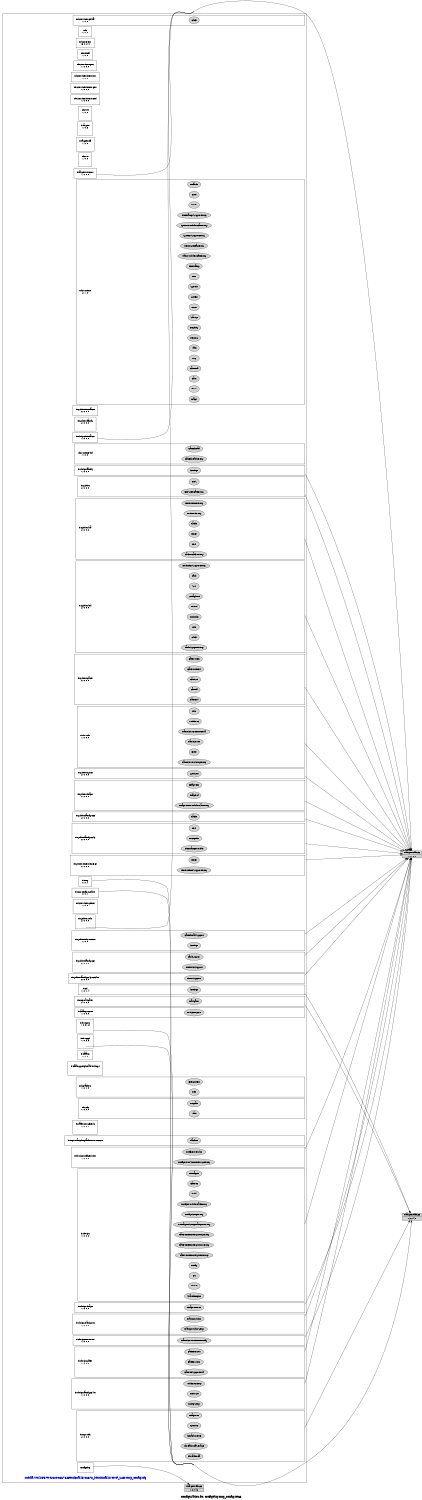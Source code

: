 digraph configuration {
    size="7.5,10";
    rankdir=LR;
    ranksep=".50 equally";
    concentrate=true;
    compound=true;
    label="\nConfiguration for configPkg/omp_config.xe66"
  node [font=Helvetica, fontsize=14, fontcolor=black];  subgraph cluster0 {label=""; __cfg [label="/media/work/F5/TMS320C6678-Benchmarks/c6678_benchmarks/OMP_SAD/omp_config.cfg", color=white, fontcolor=blue];
    node [font=Helvetica, fontsize=10];    subgraph cluster1 {
        label="";
        xdc_services_global__top [shape=box,label="xdc.services.global\n1, 0, 0", color=white];
        xdc_services_global__bot [shape=point,label="", style=invis];
        xdc_services_global_Clock [style=filled,fillcolor=lightgray, label="Clock"];
        xdc_services_global__top -> xdc_services_global_Clock[style=invis];
        xdc_services_global_Clock -> xdc_services_global__bot[style=invis];
    }
    subgraph cluster2 {
        label="";
        xdc__top [shape=box,label="xdc\n1, 1, 1", color=white];
    }
    subgraph cluster3 {
        label="";
        xdc_corevers__top [shape=box,label="xdc.corevers\n16, 0, 2, 0", color=white];
    }
    subgraph cluster4 {
        label="";
        xdc_shelf__top [shape=box,label="xdc.shelf\n1, 0, 0", color=white];
    }
    subgraph cluster5 {
        label="";
        xdc_services_spec__top [shape=box,label="xdc.services.spec\n1, 0, 0, 0", color=white];
    }
    subgraph cluster6 {
        label="";
        xdc_services_intern_xsr__top [shape=box,label="xdc.services.intern.xsr\n1, 0, 0", color=white];
    }
    subgraph cluster7 {
        label="";
        xdc_services_intern_gen__top [shape=box,label="xdc.services.intern.gen\n1, 0, 0, 0", color=white];
    }
    subgraph cluster8 {
        label="";
        xdc_services_intern_cmd__top [shape=box,label="xdc.services.intern.cmd\n1, 0, 0, 0", color=white];
    }
    subgraph cluster9 {
        label="";
        xdc_bld__top [shape=box,label="xdc.bld\n1, 0, 2", color=white];
        xdc_bld__bot [shape=point,label="", style=invis];
    }
    subgraph cluster10 {
        label="";
        ti_targets__top [shape=box,label="ti.targets\n1, 0, 3", color=white];
        ti_targets__bot [shape=point,label="", style=invis];
    }
    subgraph cluster11 {
        label="";
        ti_targets_elf__top [shape=box,label="ti.targets.elf\n1, 0, 0", color=white];
        ti_targets_elf__bot [shape=point,label="", style=invis];
    }
    subgraph cluster12 {
        label="";
        xdc_rov__top [shape=box,label="xdc.rov\n1, 0, 0", color=white];
        xdc_rov__bot [shape=point,label="", style=invis];
    }
    subgraph cluster13 {
        label="";
        xdc_runtime__top [shape=box,label="xdc.runtime\n2, 1, 0", color=white];
        xdc_runtime__bot [shape=point,label="", style=invis];
        xdc_runtime_Assert [style=filled,fillcolor=lightgray, label="Assert"];
        xdc_runtime__top -> xdc_runtime_Assert[style=invis];
        xdc_runtime_Assert -> xdc_runtime__bot[style=invis];
        xdc_runtime_Core [style=filled,fillcolor=lightgray, label="Core"];
        xdc_runtime__top -> xdc_runtime_Core[style=invis];
        xdc_runtime_Core -> xdc_runtime__bot[style=invis];
        xdc_runtime_Defaults [style=filled,fillcolor=lightgray, label="Defaults"];
        xdc_runtime__top -> xdc_runtime_Defaults[style=invis];
        xdc_runtime_Defaults -> xdc_runtime__bot[style=invis];
        xdc_runtime_Diags [style=filled,fillcolor=lightgray, label="Diags"];
        xdc_runtime__top -> xdc_runtime_Diags[style=invis];
        xdc_runtime_Diags -> xdc_runtime__bot[style=invis];
        xdc_runtime_Error [style=filled,fillcolor=lightgray, label="Error"];
        xdc_runtime__top -> xdc_runtime_Error[style=invis];
        xdc_runtime_Error -> xdc_runtime__bot[style=invis];
        xdc_runtime_Gate [style=filled,fillcolor=lightgray, label="Gate"];
        xdc_runtime__top -> xdc_runtime_Gate[style=invis];
        xdc_runtime_Gate -> xdc_runtime__bot[style=invis];
        xdc_runtime_GateNull [style=filled,fillcolor=lightgray, label="GateNull"];
        xdc_runtime__top -> xdc_runtime_GateNull[style=invis];
        xdc_runtime_GateNull -> xdc_runtime__bot[style=invis];
        xdc_runtime_Log [style=filled,fillcolor=lightgray, label="Log"];
        xdc_runtime__top -> xdc_runtime_Log[style=invis];
        xdc_runtime_Log -> xdc_runtime__bot[style=invis];
        xdc_runtime_Main [style=filled,fillcolor=lightgray, label="Main"];
        xdc_runtime__top -> xdc_runtime_Main[style=invis];
        xdc_runtime_Main -> xdc_runtime__bot[style=invis];
        xdc_runtime_Memory [style=filled,fillcolor=lightgray, label="Memory"];
        xdc_runtime__top -> xdc_runtime_Memory[style=invis];
        xdc_runtime_Memory -> xdc_runtime__bot[style=invis];
        xdc_runtime_Registry [style=filled,fillcolor=lightgray, label="Registry"];
        xdc_runtime__top -> xdc_runtime_Registry[style=invis];
        xdc_runtime_Registry -> xdc_runtime__bot[style=invis];
        xdc_runtime_Startup [style=filled,fillcolor=lightgray, label="Startup"];
        xdc_runtime__top -> xdc_runtime_Startup[style=invis];
        xdc_runtime_Startup -> xdc_runtime__bot[style=invis];
        xdc_runtime_Reset [style=filled,fillcolor=lightgray, label="Reset"];
        xdc_runtime__top -> xdc_runtime_Reset[style=invis];
        xdc_runtime_Reset -> xdc_runtime__bot[style=invis];
        xdc_runtime_System [style=filled,fillcolor=lightgray, label="System"];
        xdc_runtime__top -> xdc_runtime_System[style=invis];
        xdc_runtime_System -> xdc_runtime__bot[style=invis];
        xdc_runtime_SysMin [style=filled,fillcolor=lightgray, label="SysMin"];
        xdc_runtime__top -> xdc_runtime_SysMin[style=invis];
        xdc_runtime_SysMin -> xdc_runtime__bot[style=invis];
        xdc_runtime_Text [style=filled,fillcolor=lightgray, label="Text"];
        xdc_runtime__top -> xdc_runtime_Text[style=invis];
        xdc_runtime_Text -> xdc_runtime__bot[style=invis];
        xdc_runtime_Timestamp [style=filled,fillcolor=lightgray, label="Timestamp"];
        xdc_runtime__top -> xdc_runtime_Timestamp[style=invis];
        xdc_runtime_Timestamp -> xdc_runtime__bot[style=invis];
        xdc_runtime_Main_Module_GateProxy [style=filled,fillcolor=lightgray, label="Main_Module_GateProxy"];
        xdc_runtime__top -> xdc_runtime_Main_Module_GateProxy[style=invis];
        xdc_runtime_Main_Module_GateProxy -> xdc_runtime__bot[style=invis];
        xdc_runtime_Memory_HeapProxy [style=filled,fillcolor=lightgray, label="Memory_HeapProxy"];
        xdc_runtime__top -> xdc_runtime_Memory_HeapProxy[style=invis];
        xdc_runtime_Memory_HeapProxy -> xdc_runtime__bot[style=invis];
        xdc_runtime_System_SupportProxy [style=filled,fillcolor=lightgray, label="System_SupportProxy"];
        xdc_runtime__top -> xdc_runtime_System_SupportProxy[style=invis];
        xdc_runtime_System_SupportProxy -> xdc_runtime__bot[style=invis];
        xdc_runtime_System_Module_GateProxy [style=filled,fillcolor=lightgray, label="System_Module_GateProxy"];
        xdc_runtime__top -> xdc_runtime_System_Module_GateProxy[style=invis];
        xdc_runtime_System_Module_GateProxy -> xdc_runtime__bot[style=invis];
        xdc_runtime_Timestamp_SupportProxy [style=filled,fillcolor=lightgray, label="Timestamp_SupportProxy"];
        xdc_runtime__top -> xdc_runtime_Timestamp_SupportProxy[style=invis];
        xdc_runtime_Timestamp_SupportProxy -> xdc_runtime__bot[style=invis];
    }
    subgraph cluster14 {
        label="";
        ti_targets_rts6000__top [shape=box,label="ti.targets.rts6000\n1, 0, 0, 0", color=white];
    }
    subgraph cluster15 {
        label="";
        ti_sysbios_interfaces__top [shape=box,label="ti.sysbios.interfaces\n2, 0, 0, 0", color=white];
    }
    subgraph cluster16 {
        label="";
        ti_sysbios_family__top [shape=box,label="ti.sysbios.family\n2, 0, 0, 0", color=white];
        ti_sysbios_family__bot [shape=point,label="", style=invis];
    }
    subgraph cluster17 {
        label="";
        xdc_runtime_knl__top [shape=box,label="xdc.runtime.knl\n1, 0, 0", color=white];
        xdc_runtime_knl__bot [shape=point,label="", style=invis];
        xdc_runtime_knl_GateThread [style=filled,fillcolor=lightgray, label="GateThread"];
        xdc_runtime_knl__top -> xdc_runtime_knl_GateThread[style=invis];
        xdc_runtime_knl_GateThread -> xdc_runtime_knl__bot[style=invis];
        xdc_runtime_knl_GateThread_Proxy [style=filled,fillcolor=lightgray, label="GateThread_Proxy"];
        xdc_runtime_knl__top -> xdc_runtime_knl_GateThread_Proxy[style=invis];
        xdc_runtime_knl_GateThread_Proxy -> xdc_runtime_knl__bot[style=invis];
    }
    subgraph cluster18 {
        label="";
        ti_sdo_ipc_interfaces__top [shape=box,label="ti.sdo.ipc.interfaces\n1, 0, 0, 0", color=white];
    }
    subgraph cluster19 {
        label="";
        ti_sdo_ipc_family__top [shape=box,label="ti.sdo.ipc.family\n1, 0, 0, 0", color=white];
        ti_sdo_ipc_family__bot [shape=point,label="", style=invis];
        ti_sdo_ipc_family_Settings [style=filled,fillcolor=lightgray, label="Settings"];
        ti_sdo_ipc_family__top -> ti_sdo_ipc_family_Settings[style=invis];
        ti_sdo_ipc_family_Settings -> ti_sdo_ipc_family__bot[style=invis];
    }
    subgraph cluster20 {
        label="";
        ti_omp_config_sysbios__top [shape=box,label="ti.omp.config.sysbios\n0, 0, 1", color=white];
    }
    subgraph cluster21 {
        label="";
        ti_omp__top [shape=box,label="ti.omp\n0, 0, 1", color=white];
    }
    subgraph cluster22 {
        label="";
        ti_sysbios__top [shape=box,label="ti.sysbios\n2, 0, 0, 0", color=white];
        ti_sysbios__bot [shape=point,label="", style=invis];
        ti_sysbios_BIOS [style=filled,fillcolor=lightgray, label="BIOS"];
        ti_sysbios__top -> ti_sysbios_BIOS[style=invis];
        ti_sysbios_BIOS -> ti_sysbios__bot[style=invis];
        ti_sysbios_BIOS_RtsGateProxy [style=filled,fillcolor=lightgray, label="BIOS_RtsGateProxy"];
        ti_sysbios__top -> ti_sysbios_BIOS_RtsGateProxy[style=invis];
        ti_sysbios_BIOS_RtsGateProxy -> ti_sysbios__bot[style=invis];
    }
    subgraph cluster23 {
        label="";
        ti_sysbios_hal__top [shape=box,label="ti.sysbios.hal\n2, 0, 0, 0", color=white];
        ti_sysbios_hal__bot [shape=point,label="", style=invis];
        ti_sysbios_hal_Hwi [style=filled,fillcolor=lightgray, label="Hwi"];
        ti_sysbios_hal__top -> ti_sysbios_hal_Hwi[style=invis];
        ti_sysbios_hal_Hwi -> ti_sysbios_hal__bot[style=invis];
        ti_sysbios_hal_Timer [style=filled,fillcolor=lightgray, label="Timer"];
        ti_sysbios_hal__top -> ti_sysbios_hal_Timer[style=invis];
        ti_sysbios_hal_Timer -> ti_sysbios_hal__bot[style=invis];
        ti_sysbios_hal_Cache [style=filled,fillcolor=lightgray, label="Cache"];
        ti_sysbios_hal__top -> ti_sysbios_hal_Cache[style=invis];
        ti_sysbios_hal_Cache -> ti_sysbios_hal__bot[style=invis];
        ti_sysbios_hal_Hwi_HwiProxy [style=filled,fillcolor=lightgray, label="Hwi_HwiProxy"];
        ti_sysbios_hal__top -> ti_sysbios_hal_Hwi_HwiProxy[style=invis];
        ti_sysbios_hal_Hwi_HwiProxy -> ti_sysbios_hal__bot[style=invis];
        ti_sysbios_hal_Timer_TimerProxy [style=filled,fillcolor=lightgray, label="Timer_TimerProxy"];
        ti_sysbios_hal__top -> ti_sysbios_hal_Timer_TimerProxy[style=invis];
        ti_sysbios_hal_Timer_TimerProxy -> ti_sysbios_hal__bot[style=invis];
        ti_sysbios_hal_Cache_CacheProxy [style=filled,fillcolor=lightgray, label="Cache_CacheProxy"];
        ti_sysbios_hal__top -> ti_sysbios_hal_Cache_CacheProxy[style=invis];
        ti_sysbios_hal_Cache_CacheProxy -> ti_sysbios_hal__bot[style=invis];
    }
    subgraph cluster24 {
        label="";
        ti_sysbios_knl__top [shape=box,label="ti.sysbios.knl\n2, 0, 0, 0", color=white];
        ti_sysbios_knl__bot [shape=point,label="", style=invis];
        ti_sysbios_knl_Clock [style=filled,fillcolor=lightgray, label="Clock"];
        ti_sysbios_knl__top -> ti_sysbios_knl_Clock[style=invis];
        ti_sysbios_knl_Clock -> ti_sysbios_knl__bot[style=invis];
        ti_sysbios_knl_Idle [style=filled,fillcolor=lightgray, label="Idle"];
        ti_sysbios_knl__top -> ti_sysbios_knl_Idle[style=invis];
        ti_sysbios_knl_Idle -> ti_sysbios_knl__bot[style=invis];
        ti_sysbios_knl_Intrinsics [style=filled,fillcolor=lightgray, label="Intrinsics"];
        ti_sysbios_knl__top -> ti_sysbios_knl_Intrinsics[style=invis];
        ti_sysbios_knl_Intrinsics -> ti_sysbios_knl__bot[style=invis];
        ti_sysbios_knl_Queue [style=filled,fillcolor=lightgray, label="Queue"];
        ti_sysbios_knl__top -> ti_sysbios_knl_Queue[style=invis];
        ti_sysbios_knl_Queue -> ti_sysbios_knl__bot[style=invis];
        ti_sysbios_knl_Semaphore [style=filled,fillcolor=lightgray, label="Semaphore"];
        ti_sysbios_knl__top -> ti_sysbios_knl_Semaphore[style=invis];
        ti_sysbios_knl_Semaphore -> ti_sysbios_knl__bot[style=invis];
        ti_sysbios_knl_Swi [style=filled,fillcolor=lightgray, label="Swi"];
        ti_sysbios_knl__top -> ti_sysbios_knl_Swi[style=invis];
        ti_sysbios_knl_Swi -> ti_sysbios_knl__bot[style=invis];
        ti_sysbios_knl_Task [style=filled,fillcolor=lightgray, label="Task"];
        ti_sysbios_knl__top -> ti_sysbios_knl_Task[style=invis];
        ti_sysbios_knl_Task -> ti_sysbios_knl__bot[style=invis];
        ti_sysbios_knl_Intrinsics_SupportProxy [style=filled,fillcolor=lightgray, label="Intrinsics_SupportProxy"];
        ti_sysbios_knl__top -> ti_sysbios_knl_Intrinsics_SupportProxy[style=invis];
        ti_sysbios_knl_Intrinsics_SupportProxy -> ti_sysbios_knl__bot[style=invis];
        ti_sysbios_knl_Task_SupportProxy [style=filled,fillcolor=lightgray, label="Task_SupportProxy"];
        ti_sysbios_knl__top -> ti_sysbios_knl_Task_SupportProxy[style=invis];
        ti_sysbios_knl_Task_SupportProxy -> ti_sysbios_knl__bot[style=invis];
    }
    subgraph cluster25 {
        label="";
        ti_sysbios_gates__top [shape=box,label="ti.sysbios.gates\n2, 0, 0, 0", color=white];
        ti_sysbios_gates__bot [shape=point,label="", style=invis];
        ti_sysbios_gates_GateHwi [style=filled,fillcolor=lightgray, label="GateHwi"];
        ti_sysbios_gates__top -> ti_sysbios_gates_GateHwi[style=invis];
        ti_sysbios_gates_GateHwi -> ti_sysbios_gates__bot[style=invis];
        ti_sysbios_gates_GateAll [style=filled,fillcolor=lightgray, label="GateAll"];
        ti_sysbios_gates__top -> ti_sysbios_gates_GateAll[style=invis];
        ti_sysbios_gates_GateAll -> ti_sysbios_gates__bot[style=invis];
        ti_sysbios_gates_GateSwi [style=filled,fillcolor=lightgray, label="GateSwi"];
        ti_sysbios_gates__top -> ti_sysbios_gates_GateSwi[style=invis];
        ti_sysbios_gates_GateSwi -> ti_sysbios_gates__bot[style=invis];
        ti_sysbios_gates_GateMutexPri [style=filled,fillcolor=lightgray, label="GateMutexPri"];
        ti_sysbios_gates__top -> ti_sysbios_gates_GateMutexPri[style=invis];
        ti_sysbios_gates_GateMutexPri -> ti_sysbios_gates__bot[style=invis];
        ti_sysbios_gates_GateMutex [style=filled,fillcolor=lightgray, label="GateMutex"];
        ti_sysbios_gates__top -> ti_sysbios_gates_GateMutex[style=invis];
        ti_sysbios_gates_GateMutex -> ti_sysbios_gates__bot[style=invis];
    }
    subgraph cluster26 {
        label="";
        ti_sdo_utils__top [shape=box,label="ti.sdo.utils\n1, 0, 0, 0", color=white];
        ti_sdo_utils__bot [shape=point,label="", style=invis];
        ti_sdo_utils_Build [style=filled,fillcolor=lightgray, label="Build"];
        ti_sdo_utils__top -> ti_sdo_utils_Build[style=invis];
        ti_sdo_utils_Build -> ti_sdo_utils__bot[style=invis];
        ti_sdo_utils_NameServer [style=filled,fillcolor=lightgray, label="NameServer"];
        ti_sdo_utils__top -> ti_sdo_utils_NameServer[style=invis];
        ti_sdo_utils_NameServer -> ti_sdo_utils__bot[style=invis];
        ti_sdo_utils_NameServerRemoteNull [style=filled,fillcolor=lightgray, label="NameServerRemoteNull"];
        ti_sdo_utils__top -> ti_sdo_utils_NameServerRemoteNull[style=invis];
        ti_sdo_utils_NameServerRemoteNull -> ti_sdo_utils__bot[style=invis];
        ti_sdo_utils_MultiProc [style=filled,fillcolor=lightgray, label="MultiProc"];
        ti_sdo_utils__top -> ti_sdo_utils_MultiProc[style=invis];
        ti_sdo_utils_MultiProc -> ti_sdo_utils__bot[style=invis];
        ti_sdo_utils_List [style=filled,fillcolor=lightgray, label="List"];
        ti_sdo_utils__top -> ti_sdo_utils_List[style=invis];
        ti_sdo_utils_List -> ti_sdo_utils__bot[style=invis];
        ti_sdo_utils_NameServer_SetupProxy [style=filled,fillcolor=lightgray, label="NameServer_SetupProxy"];
        ti_sdo_utils__top -> ti_sdo_utils_NameServer_SetupProxy[style=invis];
        ti_sdo_utils_NameServer_SetupProxy -> ti_sdo_utils__bot[style=invis];
    }
    subgraph cluster27 {
        label="";
        ti_sysbios_syncs__top [shape=box,label="ti.sysbios.syncs\n2, 0, 0, 0", color=white];
        ti_sysbios_syncs__bot [shape=point,label="", style=invis];
        ti_sysbios_syncs_SyncSem [style=filled,fillcolor=lightgray, label="SyncSem"];
        ti_sysbios_syncs__top -> ti_sysbios_syncs_SyncSem[style=invis];
        ti_sysbios_syncs_SyncSem -> ti_sysbios_syncs__bot[style=invis];
    }
    subgraph cluster28 {
        label="";
        ti_sysbios_heaps__top [shape=box,label="ti.sysbios.heaps\n2, 0, 0, 0", color=white];
        ti_sysbios_heaps__bot [shape=point,label="", style=invis];
        ti_sysbios_heaps_HeapBuf [style=filled,fillcolor=lightgray, label="HeapBuf"];
        ti_sysbios_heaps__top -> ti_sysbios_heaps_HeapBuf[style=invis];
        ti_sysbios_heaps_HeapBuf -> ti_sysbios_heaps__bot[style=invis];
        ti_sysbios_heaps_HeapMem [style=filled,fillcolor=lightgray, label="HeapMem"];
        ti_sysbios_heaps__top -> ti_sysbios_heaps_HeapMem[style=invis];
        ti_sysbios_heaps_HeapMem -> ti_sysbios_heaps__bot[style=invis];
        ti_sysbios_heaps_HeapMem_Module_GateProxy [style=filled,fillcolor=lightgray, label="HeapMem_Module_GateProxy"];
        ti_sysbios_heaps__top -> ti_sysbios_heaps_HeapMem_Module_GateProxy[style=invis];
        ti_sysbios_heaps_HeapMem_Module_GateProxy -> ti_sysbios_heaps__bot[style=invis];
    }
    subgraph cluster29 {
        label="";
        ti_sysbios_family_c66__top [shape=box,label="ti.sysbios.family.c66\n2, 0, 0, 0", color=white];
        ti_sysbios_family_c66__bot [shape=point,label="", style=invis];
        ti_sysbios_family_c66_Cache [style=filled,fillcolor=lightgray, label="Cache"];
        ti_sysbios_family_c66__top -> ti_sysbios_family_c66_Cache[style=invis];
        ti_sysbios_family_c66_Cache -> ti_sysbios_family_c66__bot[style=invis];
    }
    subgraph cluster30 {
        label="";
        ti_sysbios_family_c64p__top [shape=box,label="ti.sysbios.family.c64p\n2, 0, 0, 0", color=white];
        ti_sysbios_family_c64p__bot [shape=point,label="", style=invis];
        ti_sysbios_family_c64p_Exception [style=filled,fillcolor=lightgray, label="Exception"];
        ti_sysbios_family_c64p__top -> ti_sysbios_family_c64p_Exception[style=invis];
        ti_sysbios_family_c64p_Exception -> ti_sysbios_family_c64p__bot[style=invis];
        ti_sysbios_family_c64p_Hwi [style=filled,fillcolor=lightgray, label="Hwi"];
        ti_sysbios_family_c64p__top -> ti_sysbios_family_c64p_Hwi[style=invis];
        ti_sysbios_family_c64p_Hwi -> ti_sysbios_family_c64p__bot[style=invis];
        ti_sysbios_family_c64p_TimestampProvider [style=filled,fillcolor=lightgray, label="TimestampProvider"];
        ti_sysbios_family_c64p__top -> ti_sysbios_family_c64p_TimestampProvider[style=invis];
        ti_sysbios_family_c64p_TimestampProvider -> ti_sysbios_family_c64p__bot[style=invis];
    }
    subgraph cluster31 {
        label="";
        ti_sysbios_timers_timer64__top [shape=box,label="ti.sysbios.timers.timer64\n2, 0, 0, 0", color=white];
        ti_sysbios_timers_timer64__bot [shape=point,label="", style=invis];
        ti_sysbios_timers_timer64_Timer [style=filled,fillcolor=lightgray, label="Timer"];
        ti_sysbios_timers_timer64__top -> ti_sysbios_timers_timer64_Timer[style=invis];
        ti_sysbios_timers_timer64_Timer -> ti_sysbios_timers_timer64__bot[style=invis];
        ti_sysbios_timers_timer64_Timer_TimerSupportProxy [style=filled,fillcolor=lightgray, label="Timer_TimerSupportProxy"];
        ti_sysbios_timers_timer64__top -> ti_sysbios_timers_timer64_Timer_TimerSupportProxy[style=invis];
        ti_sysbios_timers_timer64_Timer_TimerSupportProxy -> ti_sysbios_timers_timer64__bot[style=invis];
    }
    subgraph cluster32 {
        label="";
        xdc_services_getset__top [shape=box,label="xdc.services.getset\n1, 0, 0", color=white];
        xdc_services_getset__bot [shape=point,label="", style=invis];
    }
    subgraph cluster33 {
        label="";
        ti_sysbios_xdcruntime__top [shape=box,label="ti.sysbios.xdcruntime\n1, 0, 0", color=white];
        ti_sysbios_xdcruntime__bot [shape=point,label="", style=invis];
        ti_sysbios_xdcruntime_GateThreadSupport [style=filled,fillcolor=lightgray, label="GateThreadSupport"];
        ti_sysbios_xdcruntime__top -> ti_sysbios_xdcruntime_GateThreadSupport[style=invis];
        ti_sysbios_xdcruntime_GateThreadSupport -> ti_sysbios_xdcruntime__bot[style=invis];
        ti_sysbios_xdcruntime_Settings [style=filled,fillcolor=lightgray, label="Settings"];
        ti_sysbios_xdcruntime__top -> ti_sysbios_xdcruntime_Settings[style=invis];
        ti_sysbios_xdcruntime_Settings -> ti_sysbios_xdcruntime__bot[style=invis];
    }
    subgraph cluster34 {
        label="";
        ti_sysbios_family_c62__top [shape=box,label="ti.sysbios.family.c62\n2, 0, 0, 0", color=white];
        ti_sysbios_family_c62__bot [shape=point,label="", style=invis];
        ti_sysbios_family_c62_TaskSupport [style=filled,fillcolor=lightgray, label="TaskSupport"];
        ti_sysbios_family_c62__top -> ti_sysbios_family_c62_TaskSupport[style=invis];
        ti_sysbios_family_c62_TaskSupport -> ti_sysbios_family_c62__bot[style=invis];
        ti_sysbios_family_c62_IntrinsicsSupport [style=filled,fillcolor=lightgray, label="IntrinsicsSupport"];
        ti_sysbios_family_c62__top -> ti_sysbios_family_c62_IntrinsicsSupport[style=invis];
        ti_sysbios_family_c62_IntrinsicsSupport -> ti_sysbios_family_c62__bot[style=invis];
    }
    subgraph cluster35 {
        label="";
        ti_sysbios_family_c64p_tci6488__top [shape=box,label="ti.sysbios.family.c64p.tci6488\n2, 0, 0, 0", color=white];
        ti_sysbios_family_c64p_tci6488__bot [shape=point,label="", style=invis];
        ti_sysbios_family_c64p_tci6488_TimerSupport [style=filled,fillcolor=lightgray, label="TimerSupport"];
        ti_sysbios_family_c64p_tci6488__top -> ti_sysbios_family_c64p_tci6488_TimerSupport[style=invis];
        ti_sysbios_family_c64p_tci6488_TimerSupport -> ti_sysbios_family_c64p_tci6488__bot[style=invis];
    }
    subgraph cluster36 {
        label="";
        ti_drv_qmss__top [shape=box,label="ti.drv.qmss\n1, 0, 3, 12", color=white];
        ti_drv_qmss__bot [shape=point,label="", style=invis];
    }
    subgraph cluster37 {
        label="";
        ti_drv_cppi__top [shape=box,label="ti.drv.cppi\n1, 0, 2, 2", color=white];
        ti_drv_cppi__bot [shape=point,label="", style=invis];
    }
    subgraph cluster38 {
        label="";
        ti_csl__top [shape=box,label="ti.csl\n1, 0, 1, 4", color=white];
        ti_csl__bot [shape=point,label="", style=invis];
        ti_csl_Settings [style=filled,fillcolor=lightgray, label="Settings"];
        ti_csl__top -> ti_csl_Settings[style=invis];
        ti_csl_Settings -> ti_csl__bot[style=invis];
    }
    subgraph cluster39 {
        label="";
        ti_omp_navigator__top [shape=box,label="ti.omp.navigator\n2, 0, 0, 0", color=white];
        ti_omp_navigator__bot [shape=point,label="", style=invis];
        ti_omp_navigator_Navigator [style=filled,fillcolor=lightgray, label="Navigator"];
        ti_omp_navigator__top -> ti_omp_navigator_Navigator[style=invis];
        ti_omp_navigator_Navigator -> ti_omp_navigator__bot[style=invis];
    }
    subgraph cluster40 {
        label="";
        ti_sysbios_utils__top [shape=box,label="ti.sysbios.utils\n2, 0, 0, 0", color=white];
        ti_sysbios_utils__bot [shape=point,label="", style=invis];
    }
    subgraph cluster41 {
        label="";
        ti_catalog_c6000__top [shape=box,label="ti.catalog.c6000\n1, 0, 0, 0", color=white];
        ti_catalog_c6000__bot [shape=point,label="", style=invis];
        ti_catalog_c6000_TMS320C6678 [style=filled,fillcolor=lightgray, label="TMS320C6678"];
        ti_catalog_c6000__top -> ti_catalog_c6000_TMS320C6678[style=invis];
        ti_catalog_c6000_TMS320C6678 -> ti_catalog_c6000__bot[style=invis];
    }
    subgraph cluster42 {
        label="";
        ti_catalog__top [shape=box,label="ti.catalog\n1, 0, 0", color=white];
    }
    subgraph cluster43 {
        label="";
        ti_catalog_peripherals_hdvicp2__top [shape=box,label="ti.catalog.peripherals.hdvicp2\n", color=white];
        ti_catalog_peripherals_hdvicp2__bot [shape=point,label="", style=invis];
    }
    subgraph cluster44 {
        label="";
        xdc_platform__top [shape=box,label="xdc.platform\n1, 0, 1, 0", color=white];
        xdc_platform__bot [shape=point,label="", style=invis];
        xdc_platform_ExeContext [style=filled,fillcolor=lightgray, label="ExeContext"];
        xdc_platform__top -> xdc_platform_ExeContext[style=invis];
        xdc_platform_ExeContext -> xdc_platform__bot[style=invis];
        xdc_platform_Utils [style=filled,fillcolor=lightgray, label="Utils"];
        xdc_platform__top -> xdc_platform_Utils[style=invis];
        xdc_platform_Utils -> xdc_platform__bot[style=invis];
    }
    subgraph cluster45 {
        label="";
        xdc_cfg__top [shape=box,label="xdc.cfg\n1, 0, 2, 0", color=white];
        xdc_cfg__bot [shape=point,label="", style=invis];
        xdc_cfg_Program [style=filled,fillcolor=lightgray, label="Program"];
        xdc_cfg__top -> xdc_cfg_Program[style=invis];
        xdc_cfg_Program -> xdc_cfg__bot[style=invis];
        xdc_cfg_Main [style=filled,fillcolor=lightgray, label="Main"];
        xdc_cfg__top -> xdc_cfg_Main[style=invis];
        xdc_cfg_Main -> xdc_cfg__bot[style=invis];
    }
    subgraph cluster46 {
        label="";
        ti_platforms_generic__top [shape=box,label="ti.platforms.generic\n1, 0, 0, 1", color=white];
        ti_platforms_generic__bot [shape=point,label="", style=invis];
    }
    subgraph cluster47 {
        label="";
        ti_omp_examples_platforms_evm6678__top [shape=box,label="ti.omp.examples.platforms.evm6678\n", color=white];
        ti_omp_examples_platforms_evm6678__bot [shape=point,label="", style=invis];
        ti_omp_examples_platforms_evm6678_Platform [style=filled,fillcolor=lightgray, label="Platform"];
        ti_omp_examples_platforms_evm6678__top -> ti_omp_examples_platforms_evm6678_Platform[style=invis];
        ti_omp_examples_platforms_evm6678_Platform -> ti_omp_examples_platforms_evm6678__bot[style=invis];
    }
    subgraph cluster48 {
        label="";
        ti_sdo_ipc_family_c647x__top [shape=box,label="ti.sdo.ipc.family.c647x\n1, 0, 0, 0", color=white];
        ti_sdo_ipc_family_c647x__bot [shape=point,label="", style=invis];
        ti_sdo_ipc_family_c647x_Interrupt [style=filled,fillcolor=lightgray, label="Interrupt"];
        ti_sdo_ipc_family_c647x__top -> ti_sdo_ipc_family_c647x_Interrupt[style=invis];
        ti_sdo_ipc_family_c647x_Interrupt -> ti_sdo_ipc_family_c647x__bot[style=invis];
        ti_sdo_ipc_family_c647x_MultiProcSetup [style=filled,fillcolor=lightgray, label="MultiProcSetup"];
        ti_sdo_ipc_family_c647x__top -> ti_sdo_ipc_family_c647x_MultiProcSetup[style=invis];
        ti_sdo_ipc_family_c647x_MultiProcSetup -> ti_sdo_ipc_family_c647x__bot[style=invis];
        ti_sdo_ipc_family_c647x_NotifySetup [style=filled,fillcolor=lightgray, label="NotifySetup"];
        ti_sdo_ipc_family_c647x__top -> ti_sdo_ipc_family_c647x_NotifySetup[style=invis];
        ti_sdo_ipc_family_c647x_NotifySetup -> ti_sdo_ipc_family_c647x__bot[style=invis];
    }
    subgraph cluster49 {
        label="";
        ti_sdo_ipc_notifyDrivers__top [shape=box,label="ti.sdo.ipc.notifyDrivers\n1, 0, 0, 0", color=white];
        ti_sdo_ipc_notifyDrivers__bot [shape=point,label="", style=invis];
        ti_sdo_ipc_notifyDrivers_NotifyDriverShm [style=filled,fillcolor=lightgray, label="NotifyDriverShm"];
        ti_sdo_ipc_notifyDrivers__top -> ti_sdo_ipc_notifyDrivers_NotifyDriverShm[style=invis];
        ti_sdo_ipc_notifyDrivers_NotifyDriverShm -> ti_sdo_ipc_notifyDrivers__bot[style=invis];
        ti_sdo_ipc_notifyDrivers_NotifyDriverShm_InterruptProxy [style=filled,fillcolor=lightgray, label="NotifyDriverShm_InterruptProxy"];
        ti_sdo_ipc_notifyDrivers__top -> ti_sdo_ipc_notifyDrivers_NotifyDriverShm_InterruptProxy[style=invis];
        ti_sdo_ipc_notifyDrivers_NotifyDriverShm_InterruptProxy -> ti_sdo_ipc_notifyDrivers__bot[style=invis];
    }
    subgraph cluster50 {
        label="";
        ti_sdo_ipc__top [shape=box,label="ti.sdo.ipc\n1, 0, 0, 0", color=white];
        ti_sdo_ipc__bot [shape=point,label="", style=invis];
        ti_sdo_ipc_Build [style=filled,fillcolor=lightgray, label="Build"];
        ti_sdo_ipc__top -> ti_sdo_ipc_Build[style=invis];
        ti_sdo_ipc_Build -> ti_sdo_ipc__bot[style=invis];
        ti_sdo_ipc_GateMP [style=filled,fillcolor=lightgray, label="GateMP"];
        ti_sdo_ipc__top -> ti_sdo_ipc_GateMP[style=invis];
        ti_sdo_ipc_GateMP -> ti_sdo_ipc__bot[style=invis];
        ti_sdo_ipc_MessageQ [style=filled,fillcolor=lightgray, label="MessageQ"];
        ti_sdo_ipc__top -> ti_sdo_ipc_MessageQ[style=invis];
        ti_sdo_ipc_MessageQ -> ti_sdo_ipc__bot[style=invis];
        ti_sdo_ipc_SharedRegion [style=filled,fillcolor=lightgray, label="SharedRegion"];
        ti_sdo_ipc__top -> ti_sdo_ipc_SharedRegion[style=invis];
        ti_sdo_ipc_SharedRegion -> ti_sdo_ipc__bot[style=invis];
        ti_sdo_ipc_ListMP [style=filled,fillcolor=lightgray, label="ListMP"];
        ti_sdo_ipc__top -> ti_sdo_ipc_ListMP[style=invis];
        ti_sdo_ipc_ListMP -> ti_sdo_ipc__bot[style=invis];
        ti_sdo_ipc_Ipc [style=filled,fillcolor=lightgray, label="Ipc"];
        ti_sdo_ipc__top -> ti_sdo_ipc_Ipc[style=invis];
        ti_sdo_ipc_Ipc -> ti_sdo_ipc__bot[style=invis];
        ti_sdo_ipc_Notify [style=filled,fillcolor=lightgray, label="Notify"];
        ti_sdo_ipc__top -> ti_sdo_ipc_Notify[style=invis];
        ti_sdo_ipc_Notify -> ti_sdo_ipc__bot[style=invis];
        ti_sdo_ipc_GateMP_RemoteSystemProxy [style=filled,fillcolor=lightgray, label="GateMP_RemoteSystemProxy"];
        ti_sdo_ipc__top -> ti_sdo_ipc_GateMP_RemoteSystemProxy[style=invis];
        ti_sdo_ipc_GateMP_RemoteSystemProxy -> ti_sdo_ipc__bot[style=invis];
        ti_sdo_ipc_GateMP_RemoteCustom1Proxy [style=filled,fillcolor=lightgray, label="GateMP_RemoteCustom1Proxy"];
        ti_sdo_ipc__top -> ti_sdo_ipc_GateMP_RemoteCustom1Proxy[style=invis];
        ti_sdo_ipc_GateMP_RemoteCustom1Proxy -> ti_sdo_ipc__bot[style=invis];
        ti_sdo_ipc_GateMP_RemoteCustom2Proxy [style=filled,fillcolor=lightgray, label="GateMP_RemoteCustom2Proxy"];
        ti_sdo_ipc__top -> ti_sdo_ipc_GateMP_RemoteCustom2Proxy[style=invis];
        ti_sdo_ipc_GateMP_RemoteCustom2Proxy -> ti_sdo_ipc__bot[style=invis];
        ti_sdo_ipc_MessageQ_SetupTransportProxy [style=filled,fillcolor=lightgray, label="MessageQ_SetupTransportProxy"];
        ti_sdo_ipc__top -> ti_sdo_ipc_MessageQ_SetupTransportProxy[style=invis];
        ti_sdo_ipc_MessageQ_SetupTransportProxy -> ti_sdo_ipc__bot[style=invis];
        ti_sdo_ipc_Notify_SetupProxy [style=filled,fillcolor=lightgray, label="Notify_SetupProxy"];
        ti_sdo_ipc__top -> ti_sdo_ipc_Notify_SetupProxy[style=invis];
        ti_sdo_ipc_Notify_SetupProxy -> ti_sdo_ipc__bot[style=invis];
        ti_sdo_ipc_Notify_Module_GateProxy [style=filled,fillcolor=lightgray, label="Notify_Module_GateProxy"];
        ti_sdo_ipc__top -> ti_sdo_ipc_Notify_Module_GateProxy[style=invis];
        ti_sdo_ipc_Notify_Module_GateProxy -> ti_sdo_ipc__bot[style=invis];
    }
    subgraph cluster51 {
        label="";
        ti_sdo_ipc_heaps__top [shape=box,label="ti.sdo.ipc.heaps\n1, 0, 0, 0", color=white];
        ti_sdo_ipc_heaps__bot [shape=point,label="", style=invis];
        ti_sdo_ipc_heaps_HeapMemMP [style=filled,fillcolor=lightgray, label="HeapMemMP"];
        ti_sdo_ipc_heaps__top -> ti_sdo_ipc_heaps_HeapMemMP[style=invis];
        ti_sdo_ipc_heaps_HeapMemMP -> ti_sdo_ipc_heaps__bot[style=invis];
    }
    subgraph cluster52 {
        label="";
        ti_sdo_ipc_transports__top [shape=box,label="ti.sdo.ipc.transports\n1, 0, 0, 0", color=white];
        ti_sdo_ipc_transports__bot [shape=point,label="", style=invis];
        ti_sdo_ipc_transports_TransportShm [style=filled,fillcolor=lightgray, label="TransportShm"];
        ti_sdo_ipc_transports__top -> ti_sdo_ipc_transports_TransportShm[style=invis];
        ti_sdo_ipc_transports_TransportShm -> ti_sdo_ipc_transports__bot[style=invis];
        ti_sdo_ipc_transports_TransportShmSetup [style=filled,fillcolor=lightgray, label="TransportShmSetup"];
        ti_sdo_ipc_transports__top -> ti_sdo_ipc_transports_TransportShmSetup[style=invis];
        ti_sdo_ipc_transports_TransportShmSetup -> ti_sdo_ipc_transports__bot[style=invis];
    }
    subgraph cluster53 {
        label="";
        ti_sdo_ipc_nsremote__top [shape=box,label="ti.sdo.ipc.nsremote\n1, 0, 0, 0", color=white];
        ti_sdo_ipc_nsremote__bot [shape=point,label="", style=invis];
        ti_sdo_ipc_nsremote_NameServerRemoteNotify [style=filled,fillcolor=lightgray, label="NameServerRemoteNotify"];
        ti_sdo_ipc_nsremote__top -> ti_sdo_ipc_nsremote_NameServerRemoteNotify[style=invis];
        ti_sdo_ipc_nsremote_NameServerRemoteNotify -> ti_sdo_ipc_nsremote__bot[style=invis];
    }
    subgraph cluster54 {
        label="";
        ti_omp_utils__top [shape=box,label="ti.omp.utils\n2, 0, 0, 0", color=white];
        ti_omp_utils__bot [shape=point,label="", style=invis];
        ti_omp_utils_ThreadLocal [style=filled,fillcolor=lightgray, label="ThreadLocal"];
        ti_omp_utils__top -> ti_omp_utils_ThreadLocal[style=invis];
        ti_omp_utils_ThreadLocal -> ti_omp_utils__bot[style=invis];
        ti_omp_utils_ThreadLocalStorage [style=filled,fillcolor=lightgray, label="ThreadLocalStorage"];
        ti_omp_utils__top -> ti_omp_utils_ThreadLocalStorage[style=invis];
        ti_omp_utils_ThreadLocalStorage -> ti_omp_utils__bot[style=invis];
        ti_omp_utils_SemaphoreMP [style=filled,fillcolor=lightgray, label="SemaphoreMP"];
        ti_omp_utils__top -> ti_omp_utils_SemaphoreMP[style=invis];
        ti_omp_utils_SemaphoreMP -> ti_omp_utils__bot[style=invis];
        ti_omp_utils_OpenMP [style=filled,fillcolor=lightgray, label="OpenMP"];
        ti_omp_utils__top -> ti_omp_utils_OpenMP[style=invis];
        ti_omp_utils_OpenMP -> ti_omp_utils__bot[style=invis];
        ti_omp_utils_HeapOMP [style=filled,fillcolor=lightgray, label="HeapOMP"];
        ti_omp_utils__top -> ti_omp_utils_HeapOMP[style=invis];
        ti_omp_utils_HeapOMP -> ti_omp_utils__bot[style=invis];
    }
    subgraph cluster55 {
        label="";
        ti_sdo_ipc_gates__top [shape=box,label="ti.sdo.ipc.gates\n1, 0, 0, 0", color=white];
        ti_sdo_ipc_gates__bot [shape=point,label="", style=invis];
        ti_sdo_ipc_gates_GateHWSem [style=filled,fillcolor=lightgray, label="GateHWSem"];
        ti_sdo_ipc_gates__top -> ti_sdo_ipc_gates_GateHWSem[style=invis];
        ti_sdo_ipc_gates_GateHWSem -> ti_sdo_ipc_gates__bot[style=invis];
        ti_sdo_ipc_gates_GatePeterson [style=filled,fillcolor=lightgray, label="GatePeterson"];
        ti_sdo_ipc_gates__top -> ti_sdo_ipc_gates_GatePeterson[style=invis];
        ti_sdo_ipc_gates_GatePeterson -> ti_sdo_ipc_gates__bot[style=invis];
        ti_sdo_ipc_gates_GateMPSupportNull [style=filled,fillcolor=lightgray, label="GateMPSupportNull"];
        ti_sdo_ipc_gates__top -> ti_sdo_ipc_gates_GateMPSupportNull[style=invis];
        ti_sdo_ipc_gates_GateMPSupportNull -> ti_sdo_ipc_gates__bot[style=invis];
    }
    subgraph cluster56 {
        label="";
        configPkg__top [shape=box,label="configPkg\n", color=white];
    }
  }
  node [font=Helvetica, fontsize=10];
    ti_targets_elf_C66__1_0_7__2_0 [shape=record,label="ti.targets.elf.C66|1,0,7.2,0",style=filled, fillcolor=lightgrey];
    ti_targets_rts6000__top -> ti_targets_elf_C66__1_0_7__2_0 [ltail=cluster14];
    ti_targets_elf_C66__1_0_7__2_0 [shape=record,label="ti.targets.elf.C66|1,0,7.2,0",style=filled, fillcolor=lightgrey];
    ti_sdo_ipc_interfaces__top -> ti_targets_elf_C66__1_0_7__2_0 [ltail=cluster18];
    ti_targets_elf_C66__1_0_7__2_0 [shape=record,label="ti.targets.elf.C66|1,0,7.2,0",style=filled, fillcolor=lightgrey];
    ti_sdo_ipc_family__bot -> ti_targets_elf_C66__1_0_7__2_0 [ltail=cluster19];
    ti_targets_elf_C66__1_0_7__4_0 [shape=record,label="ti.targets.elf.C66|1,0,7.4,0",style=filled, fillcolor=lightgrey];
    ti_omp_config_sysbios__top -> ti_targets_elf_C66__1_0_7__4_0 [ltail=cluster20];
    ti_targets_elf_C66__1_0_7__4_0 [shape=record,label="ti.targets.elf.C66|1,0,7.4,0",style=filled, fillcolor=lightgrey];
    ti_omp__top -> ti_targets_elf_C66__1_0_7__4_0 [ltail=cluster21];
    ti_targets_elf_C66__1_0_7__2_0 [shape=record,label="ti.targets.elf.C66|1,0,7.2,0",style=filled, fillcolor=lightgrey];
    ti_sysbios__bot -> ti_targets_elf_C66__1_0_7__2_0 [ltail=cluster22];
    ti_targets_elf_C66__1_0_7__2_0 [shape=record,label="ti.targets.elf.C66|1,0,7.2,0",style=filled, fillcolor=lightgrey];
    ti_sysbios_hal__bot -> ti_targets_elf_C66__1_0_7__2_0 [ltail=cluster23];
    ti_targets_elf_C66__1_0_7__2_0 [shape=record,label="ti.targets.elf.C66|1,0,7.2,0",style=filled, fillcolor=lightgrey];
    ti_sysbios_knl__bot -> ti_targets_elf_C66__1_0_7__2_0 [ltail=cluster24];
    ti_targets_elf_C66__1_0_7__2_0 [shape=record,label="ti.targets.elf.C66|1,0,7.2,0",style=filled, fillcolor=lightgrey];
    ti_sysbios_gates__bot -> ti_targets_elf_C66__1_0_7__2_0 [ltail=cluster25];
    ti_targets_elf_C66__1_0_7__2_0 [shape=record,label="ti.targets.elf.C66|1,0,7.2,0",style=filled, fillcolor=lightgrey];
    ti_sdo_utils__bot -> ti_targets_elf_C66__1_0_7__2_0 [ltail=cluster26];
    ti_targets_elf_C66__1_0_7__2_0 [shape=record,label="ti.targets.elf.C66|1,0,7.2,0",style=filled, fillcolor=lightgrey];
    ti_sysbios_syncs__bot -> ti_targets_elf_C66__1_0_7__2_0 [ltail=cluster27];
    ti_targets_elf_C66__1_0_7__2_0 [shape=record,label="ti.targets.elf.C66|1,0,7.2,0",style=filled, fillcolor=lightgrey];
    ti_sysbios_heaps__bot -> ti_targets_elf_C66__1_0_7__2_0 [ltail=cluster28];
    ti_targets_elf_C66__1_0_7__2_0 [shape=record,label="ti.targets.elf.C66|1,0,7.2,0",style=filled, fillcolor=lightgrey];
    ti_sysbios_family_c66__bot -> ti_targets_elf_C66__1_0_7__2_0 [ltail=cluster29];
    ti_targets_elf_C66__1_0_7__2_0 [shape=record,label="ti.targets.elf.C66|1,0,7.2,0",style=filled, fillcolor=lightgrey];
    ti_sysbios_family_c64p__bot -> ti_targets_elf_C66__1_0_7__2_0 [ltail=cluster30];
    ti_targets_elf_C66__1_0_7__2_0 [shape=record,label="ti.targets.elf.C66|1,0,7.2,0",style=filled, fillcolor=lightgrey];
    ti_sysbios_timers_timer64__bot -> ti_targets_elf_C66__1_0_7__2_0 [ltail=cluster31];
    ti_targets_elf_C66__1_0_7__2_0 [shape=record,label="ti.targets.elf.C66|1,0,7.2,0",style=filled, fillcolor=lightgrey];
    ti_sysbios_xdcruntime__bot -> ti_targets_elf_C66__1_0_7__2_0 [ltail=cluster33];
    ti_targets_elf_C66__1_0_7__2_0 [shape=record,label="ti.targets.elf.C66|1,0,7.2,0",style=filled, fillcolor=lightgrey];
    ti_sysbios_family_c62__bot -> ti_targets_elf_C66__1_0_7__2_0 [ltail=cluster34];
    ti_targets_elf_C66__1_0_7__2_0 [shape=record,label="ti.targets.elf.C66|1,0,7.2,0",style=filled, fillcolor=lightgrey];
    ti_sysbios_family_c64p_tci6488__bot -> ti_targets_elf_C66__1_0_7__2_0 [ltail=cluster35];
    ti_targets_elf_C66__1_0_7__4_0 [shape=record,label="ti.targets.elf.C66|1,0,7.4,0",style=filled, fillcolor=lightgrey];
    ti_drv_qmss__bot -> ti_targets_elf_C66__1_0_7__4_0 [ltail=cluster36];
    ti_targets_elf_C66__1_0_7__4_0 [shape=record,label="ti.targets.elf.C66|1,0,7.4,0",style=filled, fillcolor=lightgrey];
    ti_drv_cppi__bot -> ti_targets_elf_C66__1_0_7__4_0 [ltail=cluster37];
    ti_targets_elf_C66__1_0_7__4_0 [shape=record,label="ti.targets.elf.C66|1,0,7.4,0",style=filled, fillcolor=lightgrey];
    ti_csl__bot -> ti_targets_elf_C66__1_0_7__4_0 [ltail=cluster38];
    ti_targets_elf_C66__1_0_7__4_0 [shape=record,label="ti.targets.elf.C66|1,0,7.4,0",style=filled, fillcolor=lightgrey];
    ti_omp_navigator__bot -> ti_targets_elf_C66__1_0_7__4_0 [ltail=cluster39];
    ti_targets_elf_C66__1_0_7__2_0 [shape=record,label="ti.targets.elf.C66|1,0,7.2,0",style=filled, fillcolor=lightgrey];
    ti_sysbios_utils__bot -> ti_targets_elf_C66__1_0_7__2_0 [ltail=cluster40];
    ti_targets_elf_C66__1_0_7__2_0 [shape=record,label="ti.targets.elf.C66|1,0,7.2,0",style=filled, fillcolor=lightgrey];
    ti_sdo_ipc_family_c647x__bot -> ti_targets_elf_C66__1_0_7__2_0 [ltail=cluster48];
    ti_targets_elf_C66__1_0_7__2_0 [shape=record,label="ti.targets.elf.C66|1,0,7.2,0",style=filled, fillcolor=lightgrey];
    ti_sdo_ipc_notifyDrivers__bot -> ti_targets_elf_C66__1_0_7__2_0 [ltail=cluster49];
    ti_targets_elf_C66__1_0_7__2_0 [shape=record,label="ti.targets.elf.C66|1,0,7.2,0",style=filled, fillcolor=lightgrey];
    ti_sdo_ipc__bot -> ti_targets_elf_C66__1_0_7__2_0 [ltail=cluster50];
    ti_targets_elf_C66__1_0_7__2_0 [shape=record,label="ti.targets.elf.C66|1,0,7.2,0",style=filled, fillcolor=lightgrey];
    ti_sdo_ipc_heaps__bot -> ti_targets_elf_C66__1_0_7__2_0 [ltail=cluster51];
    ti_targets_elf_C66__1_0_7__2_0 [shape=record,label="ti.targets.elf.C66|1,0,7.2,0",style=filled, fillcolor=lightgrey];
    ti_sdo_ipc_transports__bot -> ti_targets_elf_C66__1_0_7__2_0 [ltail=cluster52];
    ti_targets_elf_C66__1_0_7__2_0 [shape=record,label="ti.targets.elf.C66|1,0,7.2,0",style=filled, fillcolor=lightgrey];
    ti_sdo_ipc_nsremote__bot -> ti_targets_elf_C66__1_0_7__2_0 [ltail=cluster53];
    ti_targets_elf_C66__1_0_7__4_0 [shape=record,label="ti.targets.elf.C66|1,0,7.4,0",style=filled, fillcolor=lightgrey];
    ti_omp_utils__bot -> ti_targets_elf_C66__1_0_7__4_0 [ltail=cluster54];
    ti_targets_elf_C66__1_0_7__2_0 [shape=record,label="ti.targets.elf.C66|1,0,7.2,0",style=filled, fillcolor=lightgrey];
    ti_sdo_ipc_gates__bot -> ti_targets_elf_C66__1_0_7__2_0 [ltail=cluster55];
    ti_targets_elf_C66__1_0_7__4_2 [shape=record,label="ti.targets.elf.C66|1,0,7.4,2",style=filled, fillcolor=lightgrey];
    configPkg__top -> ti_targets_elf_C66__1_0_7__4_2 [ltail=cluster56];
}
